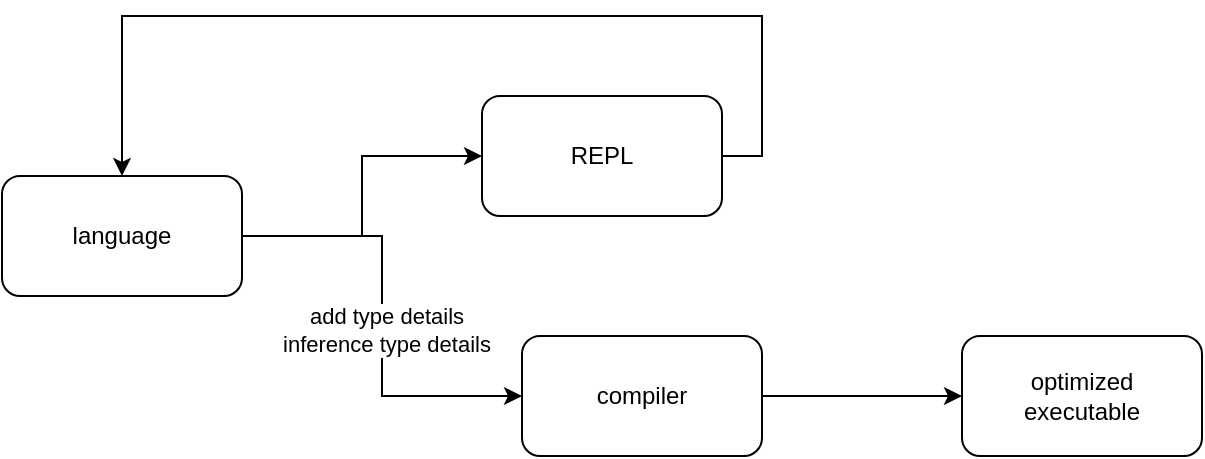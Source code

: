 <mxfile version="14.6.13" type="device"><diagram id="12PDpOHtZMbLMwE-YQkN" name="Page-1"><mxGraphModel dx="1106" dy="806" grid="1" gridSize="10" guides="1" tooltips="1" connect="1" arrows="1" fold="1" page="1" pageScale="1" pageWidth="1100" pageHeight="850" math="0" shadow="0"><root><mxCell id="0"/><mxCell id="1" parent="0"/><mxCell id="dBYRUvepXeypNKt0E9AG-5" style="edgeStyle=orthogonalEdgeStyle;rounded=0;orthogonalLoop=1;jettySize=auto;html=1;exitX=1;exitY=0.5;exitDx=0;exitDy=0;entryX=0;entryY=0.5;entryDx=0;entryDy=0;" edge="1" parent="1" source="dBYRUvepXeypNKt0E9AG-1" target="dBYRUvepXeypNKt0E9AG-2"><mxGeometry relative="1" as="geometry"/></mxCell><mxCell id="dBYRUvepXeypNKt0E9AG-6" style="edgeStyle=orthogonalEdgeStyle;rounded=0;orthogonalLoop=1;jettySize=auto;html=1;exitX=1;exitY=0.5;exitDx=0;exitDy=0;entryX=0;entryY=0.5;entryDx=0;entryDy=0;" edge="1" parent="1" source="dBYRUvepXeypNKt0E9AG-1" target="dBYRUvepXeypNKt0E9AG-3"><mxGeometry relative="1" as="geometry"/></mxCell><mxCell id="dBYRUvepXeypNKt0E9AG-9" value="add type details&lt;br&gt;inference type details" style="edgeLabel;html=1;align=center;verticalAlign=middle;resizable=0;points=[];" vertex="1" connectable="0" parent="dBYRUvepXeypNKt0E9AG-6"><mxGeometry x="0.06" y="2" relative="1" as="geometry"><mxPoint as="offset"/></mxGeometry></mxCell><mxCell id="dBYRUvepXeypNKt0E9AG-1" value="language" style="rounded=1;whiteSpace=wrap;html=1;" vertex="1" parent="1"><mxGeometry x="200" y="200" width="120" height="60" as="geometry"/></mxCell><mxCell id="dBYRUvepXeypNKt0E9AG-8" style="edgeStyle=orthogonalEdgeStyle;rounded=0;orthogonalLoop=1;jettySize=auto;html=1;exitX=1;exitY=0.5;exitDx=0;exitDy=0;entryX=0.5;entryY=0;entryDx=0;entryDy=0;" edge="1" parent="1" source="dBYRUvepXeypNKt0E9AG-2" target="dBYRUvepXeypNKt0E9AG-1"><mxGeometry relative="1" as="geometry"><Array as="points"><mxPoint x="580" y="190"/><mxPoint x="580" y="120"/><mxPoint x="260" y="120"/></Array></mxGeometry></mxCell><mxCell id="dBYRUvepXeypNKt0E9AG-2" value="REPL" style="rounded=1;whiteSpace=wrap;html=1;" vertex="1" parent="1"><mxGeometry x="440" y="160" width="120" height="60" as="geometry"/></mxCell><mxCell id="dBYRUvepXeypNKt0E9AG-7" style="edgeStyle=orthogonalEdgeStyle;rounded=0;orthogonalLoop=1;jettySize=auto;html=1;exitX=1;exitY=0.5;exitDx=0;exitDy=0;" edge="1" parent="1" source="dBYRUvepXeypNKt0E9AG-3" target="dBYRUvepXeypNKt0E9AG-4"><mxGeometry relative="1" as="geometry"/></mxCell><mxCell id="dBYRUvepXeypNKt0E9AG-3" value="compiler" style="rounded=1;whiteSpace=wrap;html=1;" vertex="1" parent="1"><mxGeometry x="460" y="280" width="120" height="60" as="geometry"/></mxCell><mxCell id="dBYRUvepXeypNKt0E9AG-4" value="optimized&lt;br&gt;executable" style="rounded=1;whiteSpace=wrap;html=1;" vertex="1" parent="1"><mxGeometry x="680" y="280" width="120" height="60" as="geometry"/></mxCell></root></mxGraphModel></diagram></mxfile>